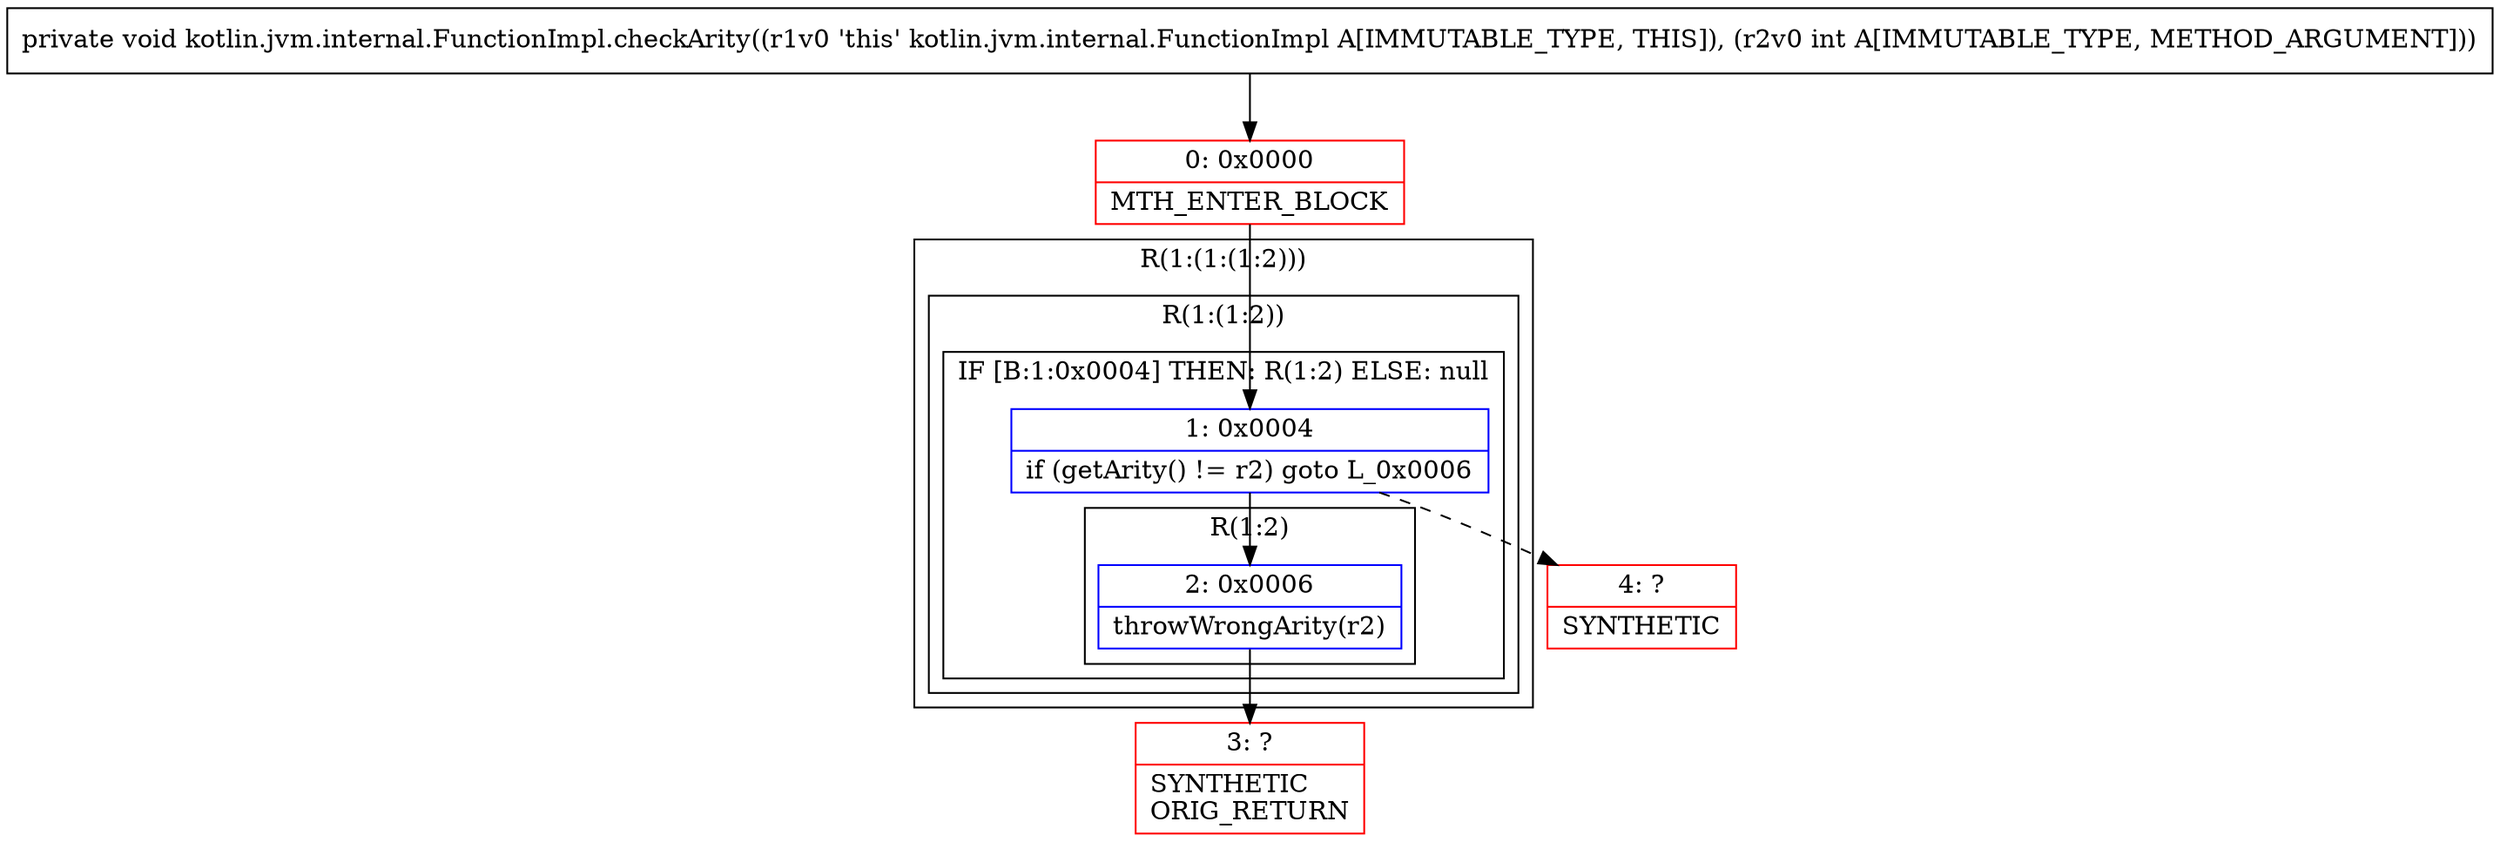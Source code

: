 digraph "CFG forkotlin.jvm.internal.FunctionImpl.checkArity(I)V" {
subgraph cluster_Region_130811218 {
label = "R(1:(1:(1:2)))";
node [shape=record,color=blue];
subgraph cluster_Region_334618553 {
label = "R(1:(1:2))";
node [shape=record,color=blue];
subgraph cluster_IfRegion_1616404506 {
label = "IF [B:1:0x0004] THEN: R(1:2) ELSE: null";
node [shape=record,color=blue];
Node_1 [shape=record,label="{1\:\ 0x0004|if (getArity() != r2) goto L_0x0006\l}"];
subgraph cluster_Region_507574468 {
label = "R(1:2)";
node [shape=record,color=blue];
Node_2 [shape=record,label="{2\:\ 0x0006|throwWrongArity(r2)\l}"];
}
}
}
}
Node_0 [shape=record,color=red,label="{0\:\ 0x0000|MTH_ENTER_BLOCK\l}"];
Node_3 [shape=record,color=red,label="{3\:\ ?|SYNTHETIC\lORIG_RETURN\l}"];
Node_4 [shape=record,color=red,label="{4\:\ ?|SYNTHETIC\l}"];
MethodNode[shape=record,label="{private void kotlin.jvm.internal.FunctionImpl.checkArity((r1v0 'this' kotlin.jvm.internal.FunctionImpl A[IMMUTABLE_TYPE, THIS]), (r2v0 int A[IMMUTABLE_TYPE, METHOD_ARGUMENT])) }"];
MethodNode -> Node_0;
Node_1 -> Node_2;
Node_1 -> Node_4[style=dashed];
Node_2 -> Node_3;
Node_0 -> Node_1;
}

